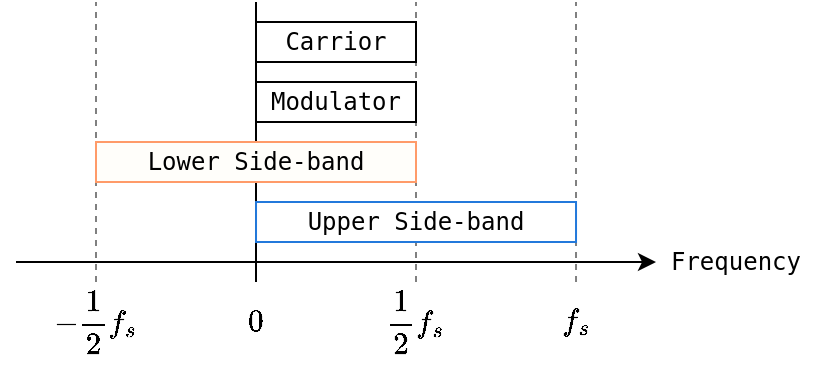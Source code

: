 <mxfile version="23.0.2" type="device">
  <diagram name="Page-1" id="6wSpwQwoSKfwxd83AG3C">
    <mxGraphModel dx="627" dy="1665" grid="1" gridSize="10" guides="1" tooltips="1" connect="1" arrows="1" fold="1" page="1" pageScale="1" pageWidth="827" pageHeight="1169" math="1" shadow="0">
      <root>
        <mxCell id="0" />
        <mxCell id="1" parent="0" />
        <mxCell id="TLMSw67h_jernQR-m71p-19" value="" style="endArrow=none;html=1;rounded=0;endFill=0;dashed=1;strokeColor=#808080;fontFamily=monospace;" parent="1" edge="1">
          <mxGeometry width="50" height="50" relative="1" as="geometry">
            <mxPoint x="280" y="90" as="sourcePoint" />
            <mxPoint x="280" y="-50" as="targetPoint" />
          </mxGeometry>
        </mxCell>
        <mxCell id="TLMSw67h_jernQR-m71p-18" value="" style="endArrow=none;html=1;rounded=0;endFill=0;dashed=1;strokeColor=#808080;fontFamily=monospace;" parent="1" edge="1">
          <mxGeometry width="50" height="50" relative="1" as="geometry">
            <mxPoint x="120" y="90" as="sourcePoint" />
            <mxPoint x="120" y="-50" as="targetPoint" />
          </mxGeometry>
        </mxCell>
        <mxCell id="TLMSw67h_jernQR-m71p-8" value="" style="endArrow=none;html=1;rounded=0;endFill=0;dashed=1;strokeColor=#808080;fontFamily=monospace;" parent="1" edge="1">
          <mxGeometry width="50" height="50" relative="1" as="geometry">
            <mxPoint x="360.01" y="90" as="sourcePoint" />
            <mxPoint x="360" y="-50" as="targetPoint" />
          </mxGeometry>
        </mxCell>
        <mxCell id="TLMSw67h_jernQR-m71p-2" value="" style="endArrow=none;html=1;rounded=0;endFill=0;strokeColor=#000000;fontFamily=monospace;" parent="1" edge="1">
          <mxGeometry width="50" height="50" relative="1" as="geometry">
            <mxPoint x="200" y="90" as="sourcePoint" />
            <mxPoint x="200" y="-50" as="targetPoint" />
          </mxGeometry>
        </mxCell>
        <mxCell id="TLMSw67h_jernQR-m71p-1" value="Carrior" style="rounded=0;whiteSpace=wrap;html=1;fontFamily=monospace;" parent="1" vertex="1">
          <mxGeometry x="200" y="-40" width="80" height="20" as="geometry" />
        </mxCell>
        <mxCell id="TLMSw67h_jernQR-m71p-3" value="" style="endArrow=classic;html=1;rounded=0;fontFamily=monospace;" parent="1" edge="1">
          <mxGeometry width="50" height="50" relative="1" as="geometry">
            <mxPoint x="80" y="80" as="sourcePoint" />
            <mxPoint x="400" y="80" as="targetPoint" />
          </mxGeometry>
        </mxCell>
        <mxCell id="TLMSw67h_jernQR-m71p-4" value="Lower Side-band" style="rounded=0;whiteSpace=wrap;html=1;fillColor=#FFFEFA;strokeColor=#FF9B69;fontFamily=monospace;" parent="1" vertex="1">
          <mxGeometry x="120" y="20" width="160" height="20" as="geometry" />
        </mxCell>
        <mxCell id="TLMSw67h_jernQR-m71p-5" value="Upper Side-band" style="rounded=0;whiteSpace=wrap;html=1;strokeColor=#2379DB;fontFamily=monospace;" parent="1" vertex="1">
          <mxGeometry x="200.01" y="50" width="160" height="20" as="geometry" />
        </mxCell>
        <mxCell id="TLMSw67h_jernQR-m71p-9" value="Frequency" style="text;html=1;strokeColor=none;fillColor=none;align=center;verticalAlign=middle;whiteSpace=wrap;rounded=0;fontFamily=monospace;" parent="1" vertex="1">
          <mxGeometry x="400" y="70" width="80" height="20" as="geometry" />
        </mxCell>
        <mxCell id="TLMSw67h_jernQR-m71p-10" value="$$0$$" style="text;html=1;strokeColor=none;fillColor=none;align=center;verticalAlign=middle;whiteSpace=wrap;rounded=0;fontFamily=monospace;" parent="1" vertex="1">
          <mxGeometry x="190" y="90" width="20" height="40" as="geometry" />
        </mxCell>
        <mxCell id="TLMSw67h_jernQR-m71p-11" value="$$\frac{1}{2}f_s$$" style="text;html=1;strokeColor=none;fillColor=none;align=center;verticalAlign=middle;whiteSpace=wrap;rounded=0;fontFamily=monospace;" parent="1" vertex="1">
          <mxGeometry x="260.01" y="90" width="40" height="40" as="geometry" />
        </mxCell>
        <mxCell id="TLMSw67h_jernQR-m71p-15" value="$$-\frac{1}{2}f_s$$" style="text;html=1;strokeColor=none;fillColor=none;align=center;verticalAlign=middle;whiteSpace=wrap;rounded=0;fontFamily=monospace;" parent="1" vertex="1">
          <mxGeometry x="100" y="90" width="39.92" height="40" as="geometry" />
        </mxCell>
        <mxCell id="EKhy7BbHTxMXBwvhdgtU-3" value="$$f_s$$" style="text;html=1;strokeColor=none;fillColor=none;align=center;verticalAlign=middle;whiteSpace=wrap;rounded=0;fontFamily=monospace;" parent="1" vertex="1">
          <mxGeometry x="340" y="90" width="40" height="40" as="geometry" />
        </mxCell>
        <mxCell id="EKhy7BbHTxMXBwvhdgtU-4" value="Modulator" style="rounded=0;whiteSpace=wrap;html=1;fontFamily=monospace;" parent="1" vertex="1">
          <mxGeometry x="200" y="-10" width="80" height="20" as="geometry" />
        </mxCell>
      </root>
    </mxGraphModel>
  </diagram>
</mxfile>
